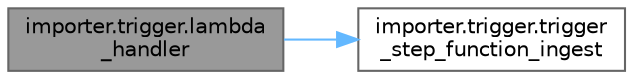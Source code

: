digraph "importer.trigger.lambda_handler"
{
 // LATEX_PDF_SIZE
  bgcolor="transparent";
  edge [fontname=Helvetica,fontsize=10,labelfontname=Helvetica,labelfontsize=10];
  node [fontname=Helvetica,fontsize=10,shape=box,height=0.2,width=0.4];
  rankdir="LR";
  Node1 [id="Node000001",label="importer.trigger.lambda\l_handler",height=0.2,width=0.4,color="gray40", fillcolor="grey60", style="filled", fontcolor="black",tooltip=" "];
  Node1 -> Node2 [id="edge1_Node000001_Node000002",color="steelblue1",style="solid",tooltip=" "];
  Node2 [id="Node000002",label="importer.trigger.trigger\l_step_function_ingest",height=0.2,width=0.4,color="grey40", fillcolor="white", style="filled",URL="$namespaceimporter_1_1trigger.html#abc624cd8704f08fb82abdce191dd0f39",tooltip=" "];
}

